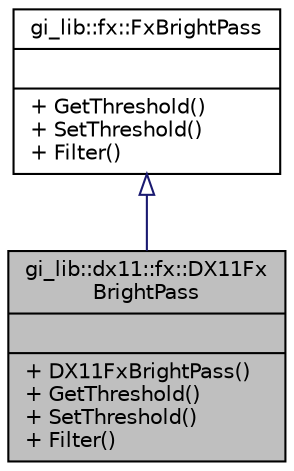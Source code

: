 digraph "gi_lib::dx11::fx::DX11FxBrightPass"
{
  edge [fontname="Helvetica",fontsize="10",labelfontname="Helvetica",labelfontsize="10"];
  node [fontname="Helvetica",fontsize="10",shape=record];
  Node1 [label="{gi_lib::dx11::fx::DX11Fx\lBrightPass\n||+ DX11FxBrightPass()\l+ GetThreshold()\l+ SetThreshold()\l+ Filter()\l}",height=0.2,width=0.4,color="black", fillcolor="grey75", style="filled", fontcolor="black"];
  Node2 -> Node1 [dir="back",color="midnightblue",fontsize="10",style="solid",arrowtail="onormal",fontname="Helvetica"];
  Node2 [label="{gi_lib::fx::FxBrightPass\n||+ GetThreshold()\l+ SetThreshold()\l+ Filter()\l}",height=0.2,width=0.4,color="black", fillcolor="white", style="filled",URL="$classgi__lib_1_1fx_1_1_fx_bright_pass.html",tooltip="This class is used to suppress color whose luminance falls under a threshold. "];
}
